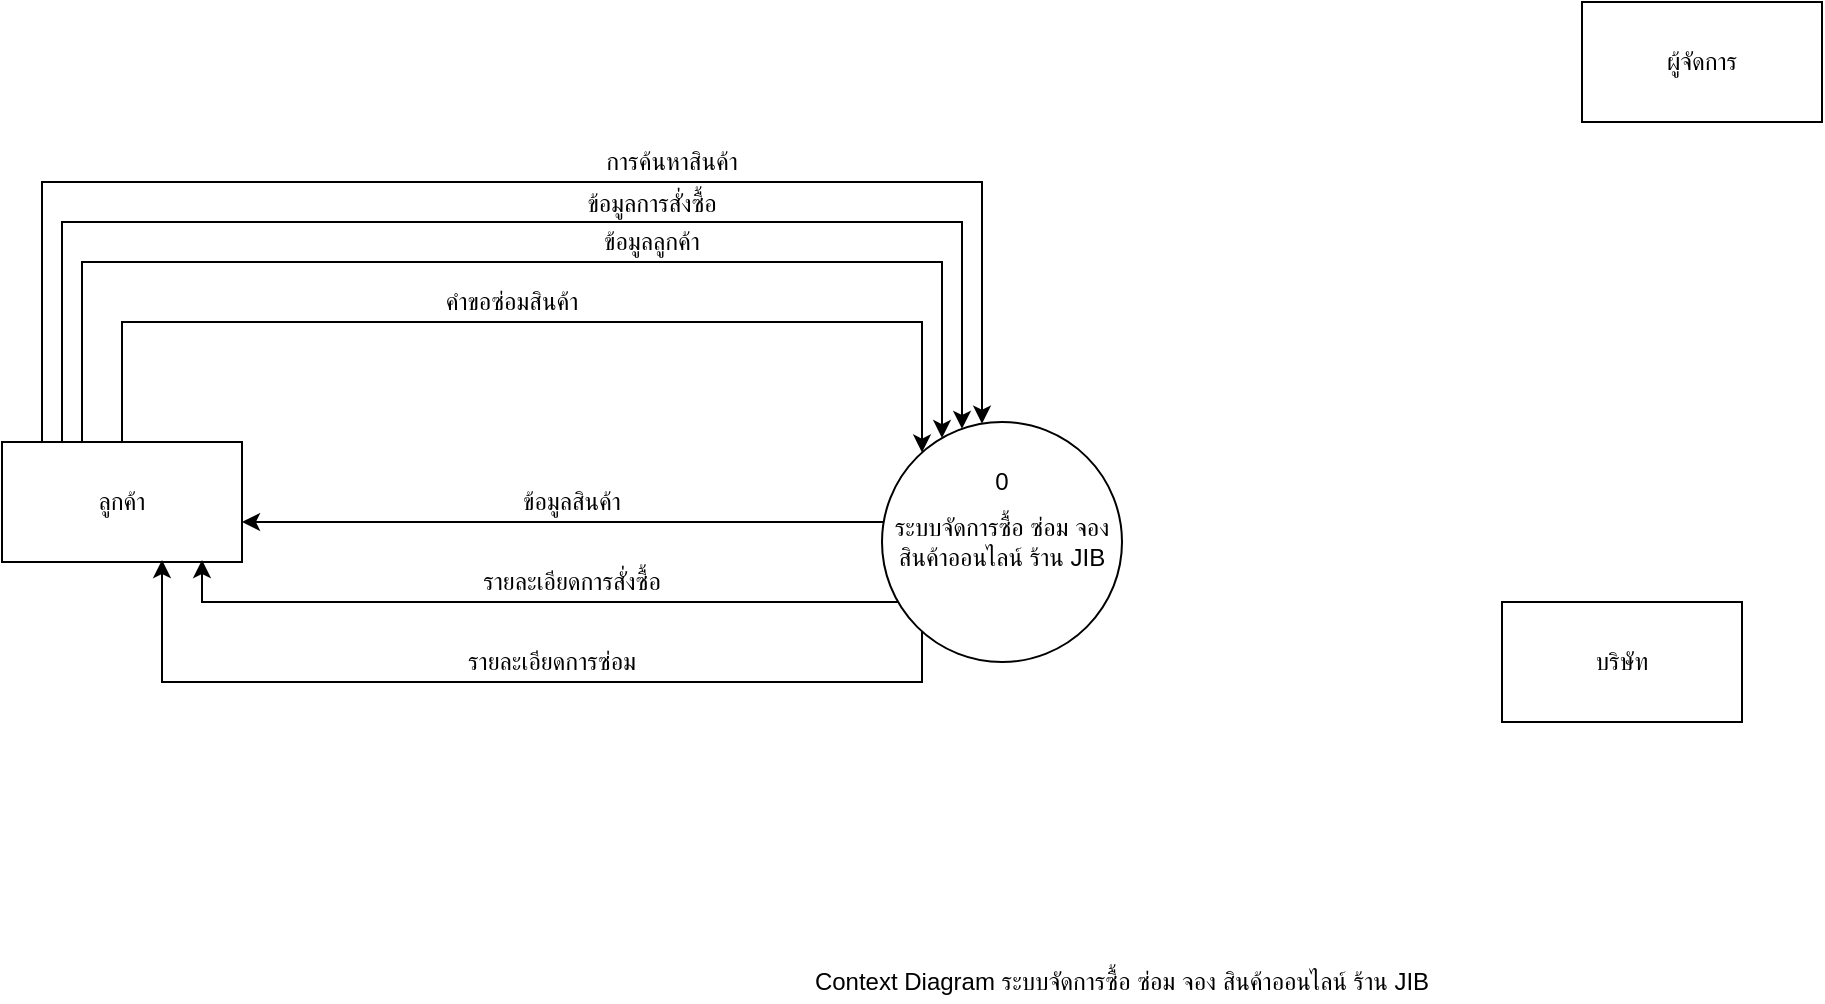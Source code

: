 <mxfile version="14.4.4" type="github">
  <diagram id="piSAjxvNjsATT06_tmGj" name="Page-1">
    <mxGraphModel dx="1712" dy="1551" grid="1" gridSize="10" guides="1" tooltips="1" connect="1" arrows="1" fold="1" page="1" pageScale="1" pageWidth="850" pageHeight="1100" math="0" shadow="0">
      <root>
        <mxCell id="0" />
        <mxCell id="1" parent="0" />
        <mxCell id="K2hIcIQr3NRvpB6Ntuvf-9" style="edgeStyle=orthogonalEdgeStyle;rounded=0;orthogonalLoop=1;jettySize=auto;html=1;" edge="1" parent="1" source="K2hIcIQr3NRvpB6Ntuvf-3" target="K2hIcIQr3NRvpB6Ntuvf-4">
          <mxGeometry relative="1" as="geometry">
            <mxPoint x="100" y="176" as="sourcePoint" />
            <mxPoint x="410" y="160" as="targetPoint" />
            <Array as="points">
              <mxPoint x="-80" y="50" />
              <mxPoint x="390" y="50" />
            </Array>
          </mxGeometry>
        </mxCell>
        <mxCell id="K2hIcIQr3NRvpB6Ntuvf-12" style="edgeStyle=orthogonalEdgeStyle;rounded=0;orthogonalLoop=1;jettySize=auto;html=1;" edge="1" parent="1" source="K2hIcIQr3NRvpB6Ntuvf-3" target="K2hIcIQr3NRvpB6Ntuvf-4">
          <mxGeometry relative="1" as="geometry">
            <mxPoint x="343" y="180" as="targetPoint" />
            <Array as="points">
              <mxPoint x="-70" y="70" />
              <mxPoint x="380" y="70" />
            </Array>
          </mxGeometry>
        </mxCell>
        <mxCell id="K2hIcIQr3NRvpB6Ntuvf-19" style="edgeStyle=orthogonalEdgeStyle;rounded=0;orthogonalLoop=1;jettySize=auto;html=1;exitX=0.5;exitY=0;exitDx=0;exitDy=0;" edge="1" parent="1" source="K2hIcIQr3NRvpB6Ntuvf-3" target="K2hIcIQr3NRvpB6Ntuvf-4">
          <mxGeometry relative="1" as="geometry">
            <mxPoint x="350" y="202" as="targetPoint" />
            <Array as="points">
              <mxPoint x="-60" y="180" />
              <mxPoint x="-60" y="90" />
              <mxPoint x="370" y="90" />
            </Array>
          </mxGeometry>
        </mxCell>
        <mxCell id="K2hIcIQr3NRvpB6Ntuvf-26" style="edgeStyle=orthogonalEdgeStyle;rounded=0;orthogonalLoop=1;jettySize=auto;html=1;" edge="1" parent="1" source="K2hIcIQr3NRvpB6Ntuvf-3" target="K2hIcIQr3NRvpB6Ntuvf-4">
          <mxGeometry relative="1" as="geometry">
            <mxPoint x="360" y="200" as="targetPoint" />
            <Array as="points">
              <mxPoint x="-40" y="120" />
              <mxPoint x="360" y="120" />
            </Array>
          </mxGeometry>
        </mxCell>
        <mxCell id="K2hIcIQr3NRvpB6Ntuvf-3" value="ลูกค้า" style="rounded=0;whiteSpace=wrap;html=1;" vertex="1" parent="1">
          <mxGeometry x="-100" y="180" width="120" height="60" as="geometry" />
        </mxCell>
        <mxCell id="K2hIcIQr3NRvpB6Ntuvf-23" style="edgeStyle=orthogonalEdgeStyle;rounded=0;orthogonalLoop=1;jettySize=auto;html=1;" edge="1" parent="1" source="K2hIcIQr3NRvpB6Ntuvf-4" target="K2hIcIQr3NRvpB6Ntuvf-3">
          <mxGeometry relative="1" as="geometry">
            <mxPoint x="30" y="220" as="targetPoint" />
            <Array as="points">
              <mxPoint x="30" y="220" />
              <mxPoint x="30" y="220" />
            </Array>
          </mxGeometry>
        </mxCell>
        <mxCell id="K2hIcIQr3NRvpB6Ntuvf-24" style="edgeStyle=orthogonalEdgeStyle;rounded=0;orthogonalLoop=1;jettySize=auto;html=1;" edge="1" parent="1" source="K2hIcIQr3NRvpB6Ntuvf-4">
          <mxGeometry relative="1" as="geometry">
            <mxPoint y="239" as="targetPoint" />
            <Array as="points">
              <mxPoint y="260" />
            </Array>
          </mxGeometry>
        </mxCell>
        <mxCell id="K2hIcIQr3NRvpB6Ntuvf-29" style="edgeStyle=orthogonalEdgeStyle;rounded=0;orthogonalLoop=1;jettySize=auto;html=1;" edge="1" parent="1" source="K2hIcIQr3NRvpB6Ntuvf-4">
          <mxGeometry relative="1" as="geometry">
            <mxPoint x="-20" y="239" as="targetPoint" />
            <Array as="points">
              <mxPoint x="360" y="300" />
              <mxPoint x="-20" y="300" />
              <mxPoint x="-20" y="239" />
            </Array>
          </mxGeometry>
        </mxCell>
        <mxCell id="K2hIcIQr3NRvpB6Ntuvf-4" value="ระบบจัดการซื้อ ซ่อม จอง สินค้าออนไลน์ ร้าน JIB" style="ellipse;whiteSpace=wrap;html=1;aspect=fixed;" vertex="1" parent="1">
          <mxGeometry x="340" y="170" width="120" height="120" as="geometry" />
        </mxCell>
        <mxCell id="K2hIcIQr3NRvpB6Ntuvf-6" value="ผู้จัดการ" style="rounded=0;whiteSpace=wrap;html=1;" vertex="1" parent="1">
          <mxGeometry x="690" y="-40" width="120" height="60" as="geometry" />
        </mxCell>
        <mxCell id="K2hIcIQr3NRvpB6Ntuvf-7" value="บริษัท" style="rounded=0;whiteSpace=wrap;html=1;" vertex="1" parent="1">
          <mxGeometry x="650" y="260" width="120" height="60" as="geometry" />
        </mxCell>
        <mxCell id="K2hIcIQr3NRvpB6Ntuvf-11" value="การค้นหาสินค้า" style="text;html=1;strokeColor=none;fillColor=none;align=center;verticalAlign=middle;whiteSpace=wrap;rounded=0;" vertex="1" parent="1">
          <mxGeometry x="190" y="30" width="90" height="20" as="geometry" />
        </mxCell>
        <mxCell id="K2hIcIQr3NRvpB6Ntuvf-13" value="ข้อมูลการสั่งซื้อ" style="text;html=1;strokeColor=none;fillColor=none;align=center;verticalAlign=middle;whiteSpace=wrap;rounded=0;" vertex="1" parent="1">
          <mxGeometry x="180" y="51" width="90" height="20" as="geometry" />
        </mxCell>
        <mxCell id="K2hIcIQr3NRvpB6Ntuvf-15" value="Context Diagram ระบบจัดการซื้อ ซ่อม จอง สินค้าออนไลน์ ร้าน JIB" style="text;html=1;strokeColor=none;fillColor=none;align=center;verticalAlign=middle;whiteSpace=wrap;rounded=0;" vertex="1" parent="1">
          <mxGeometry x="280" y="440" width="360" height="20" as="geometry" />
        </mxCell>
        <mxCell id="K2hIcIQr3NRvpB6Ntuvf-20" value="ข้อมูลลูกค้า" style="text;html=1;strokeColor=none;fillColor=none;align=center;verticalAlign=middle;whiteSpace=wrap;rounded=0;" vertex="1" parent="1">
          <mxGeometry x="180" y="70" width="90" height="20" as="geometry" />
        </mxCell>
        <mxCell id="K2hIcIQr3NRvpB6Ntuvf-21" value="ข้อมูลสินค้า" style="text;html=1;strokeColor=none;fillColor=none;align=center;verticalAlign=middle;whiteSpace=wrap;rounded=0;" vertex="1" parent="1">
          <mxGeometry x="130" y="200" width="110" height="20" as="geometry" />
        </mxCell>
        <mxCell id="K2hIcIQr3NRvpB6Ntuvf-25" value="รายละเอียดการสั่งซื้อ" style="text;html=1;strokeColor=none;fillColor=none;align=center;verticalAlign=middle;whiteSpace=wrap;rounded=0;" vertex="1" parent="1">
          <mxGeometry x="130" y="240" width="110" height="20" as="geometry" />
        </mxCell>
        <mxCell id="K2hIcIQr3NRvpB6Ntuvf-27" value="คำขอซ่อมสินค้า" style="text;html=1;strokeColor=none;fillColor=none;align=center;verticalAlign=middle;whiteSpace=wrap;rounded=0;" vertex="1" parent="1">
          <mxGeometry x="110" y="100" width="90" height="20" as="geometry" />
        </mxCell>
        <mxCell id="K2hIcIQr3NRvpB6Ntuvf-28" value="รายละเอียดการซ่อม" style="text;html=1;strokeColor=none;fillColor=none;align=center;verticalAlign=middle;whiteSpace=wrap;rounded=0;" vertex="1" parent="1">
          <mxGeometry x="120" y="280" width="110" height="20" as="geometry" />
        </mxCell>
        <mxCell id="K2hIcIQr3NRvpB6Ntuvf-30" value="0" style="text;html=1;strokeColor=none;fillColor=none;align=center;verticalAlign=middle;whiteSpace=wrap;rounded=0;" vertex="1" parent="1">
          <mxGeometry x="380" y="190" width="40" height="20" as="geometry" />
        </mxCell>
      </root>
    </mxGraphModel>
  </diagram>
</mxfile>
